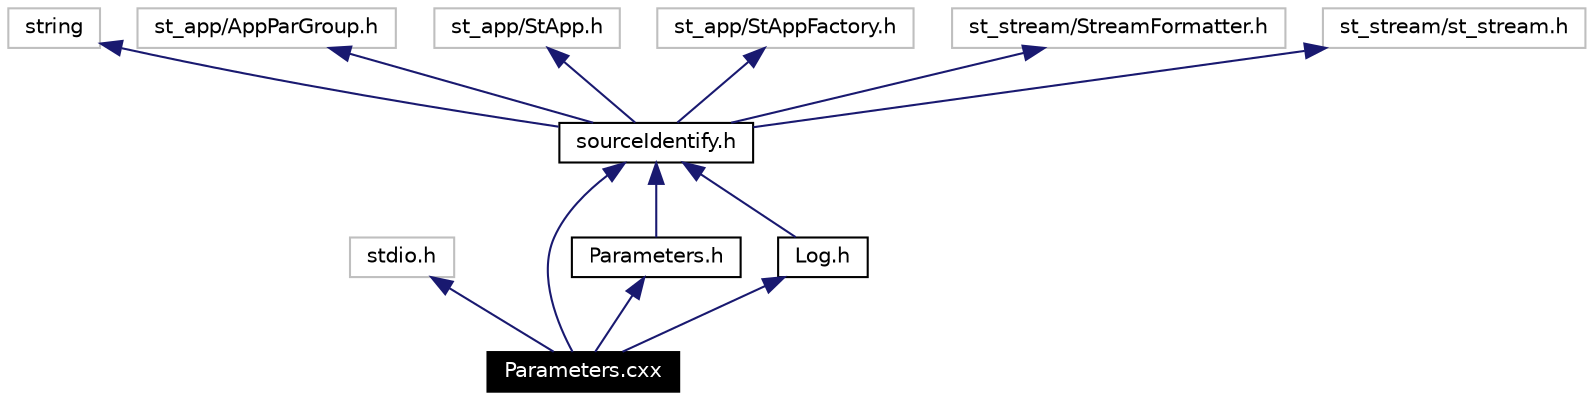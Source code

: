 digraph inheritance
{
  Node59 [shape="box",label="Parameters.cxx",fontsize=10,height=0.2,width=0.4,fontname="Helvetica",color="black",style="filled" fontcolor="white"];
  Node60 -> Node59 [dir=back,color="midnightblue",fontsize=10,style="solid",fontname="Helvetica"];
  Node60 [shape="box",label="stdio.h",fontsize=10,height=0.2,width=0.4,fontname="Helvetica",color="grey75"];
  Node61 -> Node59 [dir=back,color="midnightblue",fontsize=10,style="solid",fontname="Helvetica"];
  Node61 [shape="box",label="sourceIdentify.h",fontsize=10,height=0.2,width=0.4,fontname="Helvetica",color="black",URL="$source_identify_8h.html"];
  Node62 -> Node61 [dir=back,color="midnightblue",fontsize=10,style="solid",fontname="Helvetica"];
  Node62 [shape="box",label="string",fontsize=10,height=0.2,width=0.4,fontname="Helvetica",color="grey75"];
  Node63 -> Node61 [dir=back,color="midnightblue",fontsize=10,style="solid",fontname="Helvetica"];
  Node63 [shape="box",label="st_app/AppParGroup.h",fontsize=10,height=0.2,width=0.4,fontname="Helvetica",color="grey75"];
  Node64 -> Node61 [dir=back,color="midnightblue",fontsize=10,style="solid",fontname="Helvetica"];
  Node64 [shape="box",label="st_app/StApp.h",fontsize=10,height=0.2,width=0.4,fontname="Helvetica",color="grey75"];
  Node65 -> Node61 [dir=back,color="midnightblue",fontsize=10,style="solid",fontname="Helvetica"];
  Node65 [shape="box",label="st_app/StAppFactory.h",fontsize=10,height=0.2,width=0.4,fontname="Helvetica",color="grey75"];
  Node66 -> Node61 [dir=back,color="midnightblue",fontsize=10,style="solid",fontname="Helvetica"];
  Node66 [shape="box",label="st_stream/StreamFormatter.h",fontsize=10,height=0.2,width=0.4,fontname="Helvetica",color="grey75"];
  Node67 -> Node61 [dir=back,color="midnightblue",fontsize=10,style="solid",fontname="Helvetica"];
  Node67 [shape="box",label="st_stream/st_stream.h",fontsize=10,height=0.2,width=0.4,fontname="Helvetica",color="grey75"];
  Node68 -> Node59 [dir=back,color="midnightblue",fontsize=10,style="solid",fontname="Helvetica"];
  Node68 [shape="box",label="Parameters.h",fontsize=10,height=0.2,width=0.4,fontname="Helvetica",color="black",URL="$_parameters_8h.html"];
  Node61 -> Node68 [dir=back,color="midnightblue",fontsize=10,style="solid",fontname="Helvetica"];
  Node69 -> Node59 [dir=back,color="midnightblue",fontsize=10,style="solid",fontname="Helvetica"];
  Node69 [shape="box",label="Log.h",fontsize=10,height=0.2,width=0.4,fontname="Helvetica",color="black",URL="$_log_8h.html"];
  Node61 -> Node69 [dir=back,color="midnightblue",fontsize=10,style="solid",fontname="Helvetica"];
}
